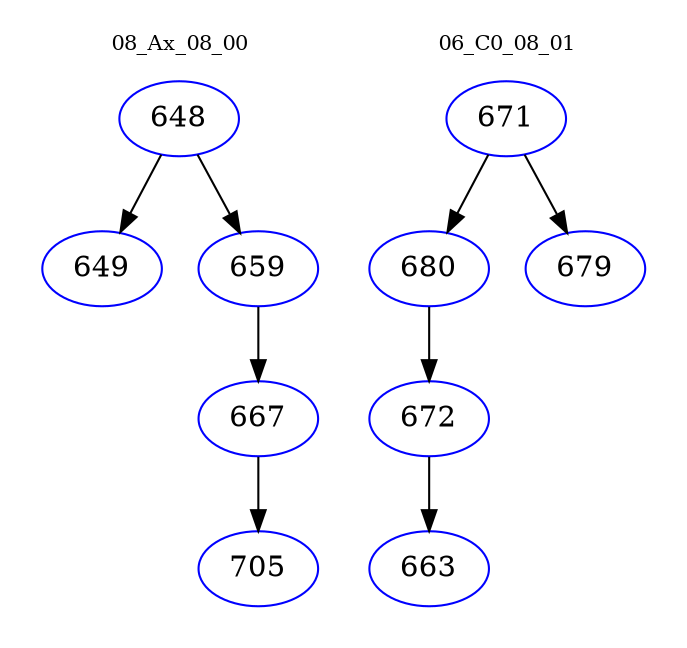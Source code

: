 digraph{
subgraph cluster_0 {
color = white
label = "08_Ax_08_00";
fontsize=10;
T0_648 [label="648", color="blue"]
T0_648 -> T0_649 [color="black"]
T0_649 [label="649", color="blue"]
T0_648 -> T0_659 [color="black"]
T0_659 [label="659", color="blue"]
T0_659 -> T0_667 [color="black"]
T0_667 [label="667", color="blue"]
T0_667 -> T0_705 [color="black"]
T0_705 [label="705", color="blue"]
}
subgraph cluster_1 {
color = white
label = "06_C0_08_01";
fontsize=10;
T1_671 [label="671", color="blue"]
T1_671 -> T1_680 [color="black"]
T1_680 [label="680", color="blue"]
T1_680 -> T1_672 [color="black"]
T1_672 [label="672", color="blue"]
T1_672 -> T1_663 [color="black"]
T1_663 [label="663", color="blue"]
T1_671 -> T1_679 [color="black"]
T1_679 [label="679", color="blue"]
}
}
